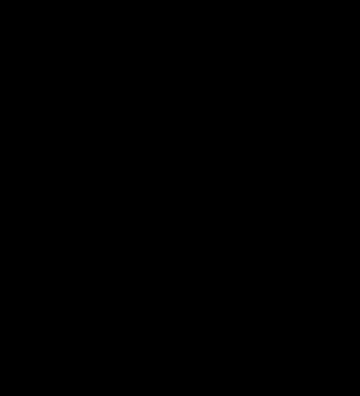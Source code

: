 #
# multiplot thanks to overly complicated example at
# http://www.sciencetronics.com/greenphotons/?p=570
#

set terminal postscript eps color enhanced size 5,5.5 font "Times-Roman" 24
set output 'hit-rate-2.eps'

# the key is to calculate the position in screen coordinates, relative 
# to the entire plot size which was specified (in inches) in the 
# 'set terminal postscript' command.
#
# Here I reserve 0.5in at the bottom for the X tics and label, and make 
# each subplot 5/3 inches high with an 0.1in margin at the top.
#
l = 0.5 / 5
t1 = 5.4 / 5.5
b1 = (0.5 + 10.0/3.0)/5.5
t2 = b1 - 0.1/5.5
b2 = (0.5 + 5.0/3.0)/5.5
t3 = b2 - 0.1/5.5
b3 = 0.5/5.5

set xrange [-0.3:4.3]
set yrange [0:50]
set ytics 15

set multiplot layout 3,1

set lmargin 6
set rmargin 0.5

set tmargin at screen t1
set bmargin at screen b1

unset key
set xtics format ""
set label 1 'Trace 1' at 0, 10

plot \
 '-' title 'Original' with linespoints ps 2 lw 4, \
 '-' title 'Log Cache' with linespoints ps 2 lw 4

44.58   
44.51 
44.05 
43.37 
41.69 
#39.28 
e

44.58
44.304
43.147
41.27
39.147 
e


set tmargin at screen t2
set bmargin at screen b2

set ylabel 'Hit Rate (percent)' offset 1
set label 1 'Trace 2' at 0, 10

plot \
 '-' title 'Original' with linespoints ps 2 lw 4, \
 '-' title 'Log Cache' with linespoints ps 2 lw 4

40.919  
40.66 
39.74 
37.88 
35.24 
#32.40 
e

40.919 
39.99 
38.045 
35.063 
32.01 
e

unset ylabel
set xlabel 'Cache Size'
set tmargin at screen t3
set bmargin at screen b3

set xtics ('{/Symbol \245}' 0, '1GB' 1, '512MB' 2, '256MB' 3, \
    	  '128MB' 4, '64MB' 5)
set label 1 'Trace 3' at 0, 10
set key right 

plot \
 '-' title 'Original' with linespoints ps 2 lw 4, \
 '-' title 'Log Cache' with linespoints ps 2 lw 4

34.199  
33.62 
32.69 
31.72
28.08
e

34.199 
32.931 
30.346 
26.244 
23.077 
e

unset multiplot


